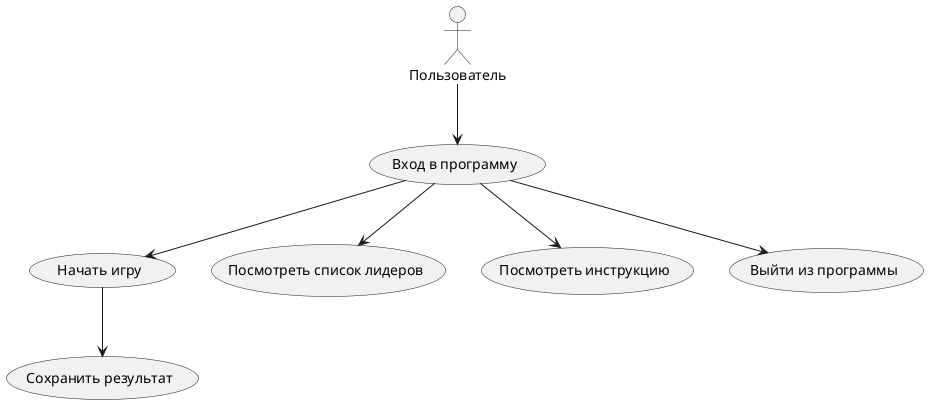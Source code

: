 @startuml
:Пользователь: --> (input)
"Вход в программу" as (input)
"Начать игру" as (game)
"Посмотреть список лидеров" as (top)
"Посмотреть инструкцию" as (rules)
"Выйти из программы" as (out)
"Сохранить результат" as (save)

input --> game
input --> top
input --> rules
input --> out
game --> save
@enduml
